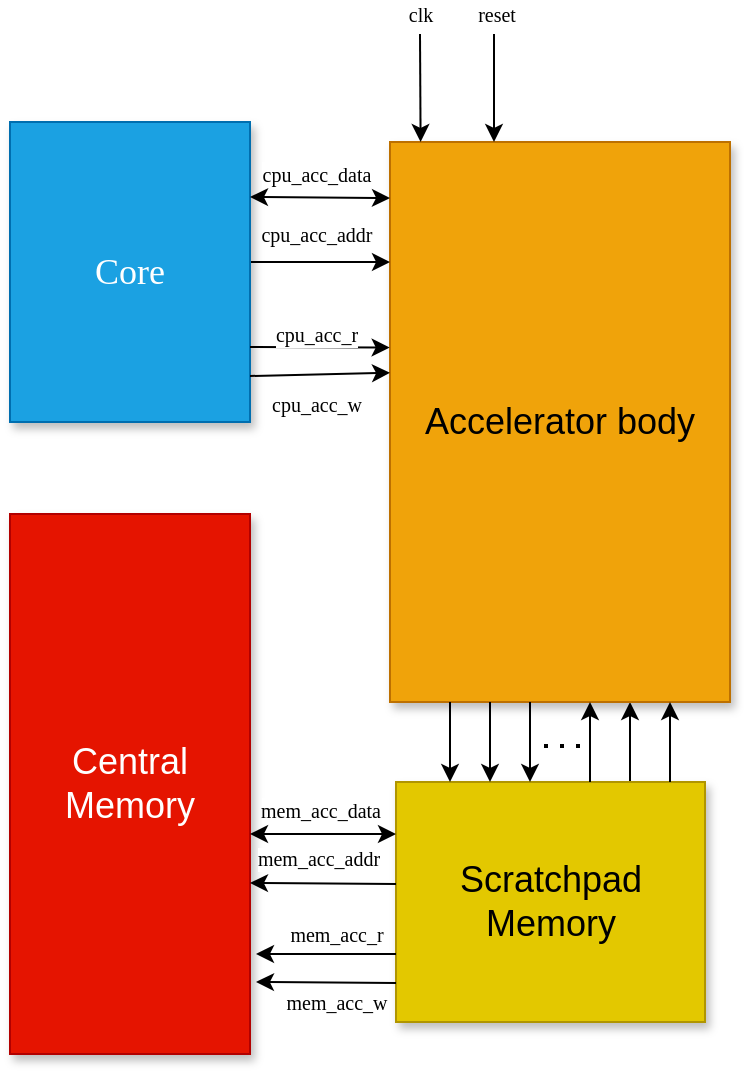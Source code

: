 <mxfile version="24.6.4" type="device">
  <diagram name="Page-1" id="90a13364-a465-7bf4-72fc-28e22215d7a0">
    <mxGraphModel dx="1050" dy="621" grid="1" gridSize="10" guides="1" tooltips="1" connect="1" arrows="1" fold="1" page="1" pageScale="1.5" pageWidth="1169" pageHeight="826" background="none" math="0" shadow="0">
      <root>
        <mxCell id="0" style=";html=1;" />
        <mxCell id="1" style=";html=1;" parent="0" />
        <mxCell id="3a17f1ce550125da-17" style="edgeStyle=elbowEdgeStyle;rounded=0;html=1;startArrow=none;startFill=0;jettySize=auto;orthogonalLoop=1;fontSize=18;" parent="1" source="3a17f1ce550125da-10" target="3a17f1ce550125da-2" edge="1">
          <mxGeometry relative="1" as="geometry">
            <Array as="points">
              <mxPoint x="907" y="754" />
            </Array>
          </mxGeometry>
        </mxCell>
        <mxCell id="3a17f1ce550125da-2" value="Accelerator body" style="whiteSpace=wrap;html=1;shadow=1;fontSize=18;points=[[0,0,0,0,0],[0,0.05,0,0,0],[0,0.1,0,0,0],[0,0.15,0,0,0],[0,0.19,0,0,0],[0,0.24,0,0,0],[0,0.29,0,0,0],[0,0.34,0,0,0],[0,0.39,0,0,0],[0,0.43,0,0,0],[0,0.48,0,0,0],[0,0.5,0,0,0],[0,0.53,0,0,0],[0,0.58,0,0,0],[0,0.63,0,0,0],[0,0.67,0,0,0],[0,0.72,0,0,0],[0,0.75,0,0,0],[0,0.79,0,0,0],[0,0.85,0,0,0],[0,0.89,0,0,0],[0,0.94,0,0,0],[0,1,0,0,0],[0.09,0,0,0,0],[0.09,1,0,0,0],[0.18,0,0,0,0],[0.18,1,0,0,0],[0.25,0,0,0,0],[0.25,1,0,0,0],[0.27,0,0,0,0],[0.27,1,0,0,0],[0.36,0,0,0,0],[0.36,1,0,0,0],[0.45,0,0,0,0],[0.45,1,0,0,0],[0.5,0,0,0,0],[0.5,1,0,0,0],[0.55,0,0,0,0],[0.55,1,0,0,0],[0.64,0,0,0,0],[0.64,1,0,0,0],[0.73,0,0,0,0],[0.73,1,0,0,0],[0.75,0,0,0,0],[0.75,1,0,0,0],[0.82,0,0,0,0],[0.82,1,0,0,0],[0.91,0,0,0,0],[0.91,1,0,0,0],[1,0,0,0,0],[1,0.03,0,0,0],[1,0.06,0,0,0],[1,0.1,0,0,0],[1,0.13,0,0,0],[1,0.16,0,0,0],[1,0.19,0,0,0],[1,0.23,0,0,0],[1,0.25,0,0,0],[1,0.26,0,0,0],[1,0.29,0,0,0],[1,0.32,0,0,0],[1,0.35,0,0,0],[1,0.39,0,0,0],[1,0.42,0,0,0],[1,0.45,0,0,0],[1,0.48,0,0,0],[1,0.5,0,0,0],[1,0.52,0,0,0],[1,0.55,0,0,0],[1,0.58,0,0,0],[1,0.61,0,0,0],[1,0.65,0,0,0],[1,0.68,0,0,0],[1,0.71,0,0,0],[1,0.74,0,0,0],[1,0.75,0,0,0],[1,0.77,0,0,0],[1,0.81,0,0,0],[1,0.84,0,0,0],[1,0.87,0,0,0],[1,0.9,0,0,0],[1,0.94,0,0,0],[1,0.97,0,0,0],[1,1,0,0,0],[1,1,0,39,47],[1,1,0,39,61],[1,1,0,39,75],[1,1,0,39,86],[1,1,0,39,100]];fillColor=#f0a30a;strokeColor=#BD7000;fontColor=#000000;" parent="1" vertex="1">
          <mxGeometry x="787" y="454" width="170" height="280" as="geometry" />
        </mxCell>
        <mxCell id="3a17f1ce550125da-20" value="cpu_acc_addr" style="edgeStyle=elbowEdgeStyle;rounded=0;html=1;startArrow=none;startFill=0;jettySize=auto;orthogonalLoop=1;fontSize=10;elbow=vertical;fontFamily=Times New Roman;" parent="1" source="3a17f1ce550125da-8" target="3a17f1ce550125da-2" edge="1">
          <mxGeometry x="-0.057" y="14" relative="1" as="geometry">
            <Array as="points">
              <mxPoint x="757" y="514" />
            </Array>
            <mxPoint as="offset" />
          </mxGeometry>
        </mxCell>
        <mxCell id="3a17f1ce550125da-8" value="Core" style="whiteSpace=wrap;html=1;shadow=1;fontSize=18;fontFamily=Times New Roman;points=[[0,0,0,0,0],[0,0.25,0,0,0],[0,0.5,0,0,0],[0,0.75,0,0,0],[0,1,0,0,0],[0.09,1,0,0,0],[0.18,1,0,0,0],[0.25,0,0,0,0],[0.25,1,0,0,0],[0.27,1,0,0,0],[0.36,1,0,0,0],[0.45,1,0,0,0],[0.5,0,0,0,0],[0.5,1,0,0,0],[0.55,1,0,0,0],[0.64,1,0,0,0],[0.73,1,0,0,0],[0.75,0,0,0,0],[0.82,1,0,0,0],[0.91,1,0,0,0],[1,0,0,0,0],[1,0.25,0,0,0],[1,0.5,0,0,0],[1,0.75,0,0,0],[1,0.88,0,0,0],[1,1,0,0,0]];fillColor=#1ba1e2;fontColor=#ffffff;strokeColor=#006EAF;" parent="1" vertex="1">
          <mxGeometry x="597" y="444" width="120" height="150" as="geometry" />
        </mxCell>
        <mxCell id="3a17f1ce550125da-10" value="Scratchpad Memory" style="whiteSpace=wrap;html=1;shadow=1;fontSize=18;points=[[0,0,0,0,0],[0,0.09,0,0,0],[0,0.18,0,0,0],[0,0.25,0,0,0],[0,0.27,0,0,0],[0,0.36,0,0,0],[0,0.45,0,0,0],[0,0.5,0,0,0],[0,0.55,0,0,0],[0,0.64,0,0,0],[0,0.73,0,0,0],[0,0.75,0,0,0],[0,0.82,0,0,0],[0,0.91,0,0,0],[0,1,0,0,0],[0.25,0,0,0,0],[0.25,1,0,0,0],[0.5,0,0,0,0],[0.5,1,0,0,0],[0.75,0,0,0,0],[0.75,1,0,0,0],[1,0,0,0,0],[1,0.25,0,0,0],[1,0.5,0,0,0],[1,0.75,0,0,0],[1,1,0,0,0]];fillColor=#e3c800;fontColor=#000000;strokeColor=#B09500;" parent="1" vertex="1">
          <mxGeometry x="790" y="774" width="154.5" height="120" as="geometry" />
        </mxCell>
        <mxCell id="3a17f1ce550125da-11" value="Central Memory" style="whiteSpace=wrap;html=1;shadow=1;fontSize=18;points=[[0,0,0,0,0],[0,0.25,0,0,0],[0,0.5,0,0,0],[0,0.75,0,0,0],[0,1,0,0,0],[0.09,0,0,0,0],[0.18,0,0,0,0],[0.25,0,0,0,0],[0.25,1,0,0,0],[0.27,0,0,0,0],[0.36,0,0,0,0],[0.45,0,0,0,0],[0.5,0,0,0,0],[0.5,1,0,0,0],[0.55,0,0,0,0],[0.64,0,0,0,0],[0.73,0,0,0,0],[0.75,0,0,0,0],[0.75,1,0,0,0],[0.82,0,0,0,0],[0.91,0,0,0,0],[1,0,0,0,0],[1,0.02,0,0,0],[1,0.05,0,0,0],[1,0.07,0,0,0],[1,0.1,0,0,0],[1,0.12,0,0,0],[1,0.15,0,0,0],[1,0.17,0,0,0],[1,0.2,0,0,0],[1,0.22,0,0,0],[1,0.24,0,0,0],[1,0.25,0,0,0],[1,0.27,0,0,0],[1,0.29,0,0,0],[1,0.32,0,0,0],[1,0.34,0,0,0],[1,0.37,0,0,0],[1,0.39,0,0,0],[1,0.41,0,0,0],[1,0.44,0,0,0],[1,0.46,0,0,0],[1,0.49,0,0,0],[1,0.5,0,0,0],[1,0.51,0,0,0],[1,0.54,0,0,0],[1,0.56,0,0,0],[1,0.59,0,0,0],[1,0.61,0,0,0],[1,0.63,0,0,0],[1,0.66,0,0,0],[1,0.68,0,0,0],[1,0.71,0,0,0],[1,0.73,0,0,0],[1,0.75,0,0,0],[1,0.76,0,0,0],[1,0.78,0,0,0],[1,0.8,0,0,0],[1,0.83,0,0,0],[1,0.85,0,0,0],[1,0.88,0,0,0],[1,0.9,0,0,0],[1,0.93,0,0,0],[1,0.95,0,0,0],[1,0.98,0,0,0],[1,1,0,0,0]];fillColor=#e51400;strokeColor=#B20000;fontColor=#ffffff;" parent="1" vertex="1">
          <mxGeometry x="597" y="640" width="120" height="270" as="geometry" />
        </mxCell>
        <mxCell id="3a17f1ce550125da-22" style="edgeStyle=elbowEdgeStyle;rounded=0;html=1;startArrow=none;startFill=0;jettySize=auto;orthogonalLoop=1;fontSize=18;" parent="1" source="3a17f1ce550125da-10" target="3a17f1ce550125da-2" edge="1">
          <mxGeometry relative="1" as="geometry">
            <mxPoint x="937" y="784" as="sourcePoint" />
            <mxPoint x="937" y="744" as="targetPoint" />
            <Array as="points">
              <mxPoint x="927" y="754" />
              <mxPoint x="907" y="754" />
            </Array>
          </mxGeometry>
        </mxCell>
        <mxCell id="3a17f1ce550125da-23" style="edgeStyle=elbowEdgeStyle;rounded=0;html=1;startArrow=none;startFill=0;jettySize=auto;orthogonalLoop=1;fontSize=18;" parent="1" edge="1">
          <mxGeometry relative="1" as="geometry">
            <mxPoint x="887" y="774" as="sourcePoint" />
            <mxPoint x="887" y="734" as="targetPoint" />
            <Array as="points">
              <mxPoint x="887" y="754" />
              <mxPoint x="887" y="754" />
            </Array>
          </mxGeometry>
        </mxCell>
        <mxCell id="3a17f1ce550125da-24" style="edgeStyle=elbowEdgeStyle;rounded=0;html=1;startArrow=none;startFill=0;jettySize=auto;orthogonalLoop=1;fontSize=18;" parent="1" edge="1">
          <mxGeometry relative="1" as="geometry">
            <mxPoint x="857" y="734" as="sourcePoint" />
            <mxPoint x="857" y="774" as="targetPoint" />
            <Array as="points">
              <mxPoint x="857" y="754" />
              <mxPoint x="887" y="764" />
            </Array>
          </mxGeometry>
        </mxCell>
        <mxCell id="3a17f1ce550125da-25" style="edgeStyle=elbowEdgeStyle;rounded=0;html=1;startArrow=none;startFill=0;jettySize=auto;orthogonalLoop=1;fontSize=18;" parent="1" edge="1">
          <mxGeometry relative="1" as="geometry">
            <mxPoint x="837" y="734" as="sourcePoint" />
            <mxPoint x="837" y="774" as="targetPoint" />
            <Array as="points">
              <mxPoint x="837" y="754" />
              <mxPoint x="867" y="764" />
            </Array>
          </mxGeometry>
        </mxCell>
        <mxCell id="3a17f1ce550125da-26" style="edgeStyle=elbowEdgeStyle;rounded=0;html=1;startArrow=none;startFill=0;jettySize=auto;orthogonalLoop=1;fontSize=18;" parent="1" edge="1">
          <mxGeometry relative="1" as="geometry">
            <mxPoint x="817" y="734" as="sourcePoint" />
            <mxPoint x="817" y="774" as="targetPoint" />
            <Array as="points">
              <mxPoint x="817" y="754" />
              <mxPoint x="847" y="764" />
            </Array>
          </mxGeometry>
        </mxCell>
        <mxCell id="3FxcDMHDTFmQyKi9c6RH-1" value="&lt;font style=&quot;font-size: 10px;&quot;&gt;cpu_acc_data&lt;/font&gt;" style="endArrow=classic;startArrow=classic;html=1;rounded=0;exitX=1;exitY=0.25;exitDx=0;exitDy=0;entryX=0;entryY=0.1;entryDx=0;entryDy=0;entryPerimeter=0;fontFamily=Times New Roman;" edge="1" parent="1" source="3a17f1ce550125da-8" target="3a17f1ce550125da-2">
          <mxGeometry x="-0.059" y="12" width="50" height="50" relative="1" as="geometry">
            <mxPoint x="750" y="620" as="sourcePoint" />
            <mxPoint x="740" y="450" as="targetPoint" />
            <mxPoint as="offset" />
          </mxGeometry>
        </mxCell>
        <mxCell id="3FxcDMHDTFmQyKi9c6RH-3" value="cpu_acc_r" style="endArrow=classic;html=1;rounded=0;exitX=1;exitY=0.75;exitDx=0;exitDy=0;entryX=-0.001;entryY=0.367;entryDx=0;entryDy=0;entryPerimeter=0;fontFamily=Times New Roman;fontSize=10;" edge="1" parent="1" source="3a17f1ce550125da-8" target="3a17f1ce550125da-2">
          <mxGeometry x="-0.056" y="7" width="50" height="50" relative="1" as="geometry">
            <mxPoint x="750" y="620" as="sourcePoint" />
            <mxPoint x="800" y="570" as="targetPoint" />
            <mxPoint as="offset" />
          </mxGeometry>
        </mxCell>
        <mxCell id="3FxcDMHDTFmQyKi9c6RH-4" value="cpu_acc_w" style="endArrow=classic;html=1;rounded=0;exitX=1;exitY=0.88;exitDx=0;exitDy=0;exitPerimeter=0;entryX=0;entryY=0.43;entryDx=0;entryDy=0;entryPerimeter=0;fontFamily=Times New Roman;fontSize=10;" edge="1" parent="1">
          <mxGeometry x="-0.067" y="-15" width="50" height="50" relative="1" as="geometry">
            <mxPoint x="717" y="571" as="sourcePoint" />
            <mxPoint x="787" y="569.4" as="targetPoint" />
            <mxPoint as="offset" />
          </mxGeometry>
        </mxCell>
        <mxCell id="3FxcDMHDTFmQyKi9c6RH-9" value="&lt;font style=&quot;font-size: 10px;&quot;&gt;mem_acc_data&lt;/font&gt;" style="endArrow=classic;startArrow=classic;html=1;rounded=0;exitX=1;exitY=0.25;exitDx=0;exitDy=0;fontFamily=Times New Roman;" edge="1" parent="1">
          <mxGeometry x="-0.059" y="12" width="50" height="50" relative="1" as="geometry">
            <mxPoint x="717" y="800" as="sourcePoint" />
            <mxPoint x="790" y="800" as="targetPoint" />
            <mxPoint as="offset" />
          </mxGeometry>
        </mxCell>
        <mxCell id="3FxcDMHDTFmQyKi9c6RH-10" value="mem_acc_addr" style="edgeStyle=elbowEdgeStyle;rounded=0;html=1;startArrow=none;startFill=0;jettySize=auto;orthogonalLoop=1;fontSize=10;elbow=vertical;fontFamily=Times New Roman;" edge="1" parent="1">
          <mxGeometry x="0.095" y="-13" relative="1" as="geometry">
            <Array as="points">
              <mxPoint x="747" y="824.5" />
            </Array>
            <mxPoint x="790" y="825" as="sourcePoint" />
            <mxPoint x="717" y="825" as="targetPoint" />
            <mxPoint x="1" as="offset" />
          </mxGeometry>
        </mxCell>
        <mxCell id="3FxcDMHDTFmQyKi9c6RH-12" value="mem_acc_r" style="endArrow=classic;html=1;rounded=0;exitX=1;exitY=0.75;exitDx=0;exitDy=0;fontFamily=Times New Roman;fontSize=10;" edge="1" parent="1">
          <mxGeometry x="-0.143" y="-10" width="50" height="50" relative="1" as="geometry">
            <mxPoint x="790" y="860" as="sourcePoint" />
            <mxPoint x="720" y="860" as="targetPoint" />
            <mxPoint as="offset" />
          </mxGeometry>
        </mxCell>
        <mxCell id="3FxcDMHDTFmQyKi9c6RH-13" value="mem_acc_w" style="endArrow=classic;html=1;rounded=0;fontFamily=Times New Roman;fontSize=10;" edge="1" parent="1">
          <mxGeometry x="-0.145" y="10" width="50" height="50" relative="1" as="geometry">
            <mxPoint x="790" y="874.5" as="sourcePoint" />
            <mxPoint x="720" y="874" as="targetPoint" />
            <mxPoint as="offset" />
          </mxGeometry>
        </mxCell>
        <mxCell id="3FxcDMHDTFmQyKi9c6RH-14" value="" style="endArrow=none;dashed=1;html=1;dashPattern=1 3;strokeWidth=2;rounded=0;" edge="1" parent="1">
          <mxGeometry width="50" height="50" relative="1" as="geometry">
            <mxPoint x="864" y="756" as="sourcePoint" />
            <mxPoint x="884" y="756" as="targetPoint" />
            <Array as="points" />
          </mxGeometry>
        </mxCell>
        <mxCell id="3FxcDMHDTFmQyKi9c6RH-15" value="&lt;font style=&quot;font-size: 10px;&quot; face=&quot;Times New Roman&quot;&gt;clk&lt;/font&gt;" style="endArrow=classic;html=1;rounded=0;entryX=0.09;entryY=0;entryDx=0;entryDy=0;entryPerimeter=0;" edge="1" parent="1" target="3a17f1ce550125da-2">
          <mxGeometry x="-1" y="10" width="50" height="50" relative="1" as="geometry">
            <mxPoint x="802" y="400" as="sourcePoint" />
            <mxPoint x="850" y="370" as="targetPoint" />
            <mxPoint x="-10" y="-10" as="offset" />
          </mxGeometry>
        </mxCell>
        <mxCell id="3FxcDMHDTFmQyKi9c6RH-16" value="&lt;font style=&quot;font-size: 10px;&quot; face=&quot;Times New Roman&quot;&gt;reset&lt;/font&gt;" style="endArrow=classic;html=1;rounded=0;entryX=0.09;entryY=0;entryDx=0;entryDy=0;entryPerimeter=0;" edge="1" parent="1">
          <mxGeometry x="-1" y="10" width="50" height="50" relative="1" as="geometry">
            <mxPoint x="839" y="400" as="sourcePoint" />
            <mxPoint x="839" y="454" as="targetPoint" />
            <mxPoint x="-9" y="-10" as="offset" />
          </mxGeometry>
        </mxCell>
      </root>
    </mxGraphModel>
  </diagram>
</mxfile>
